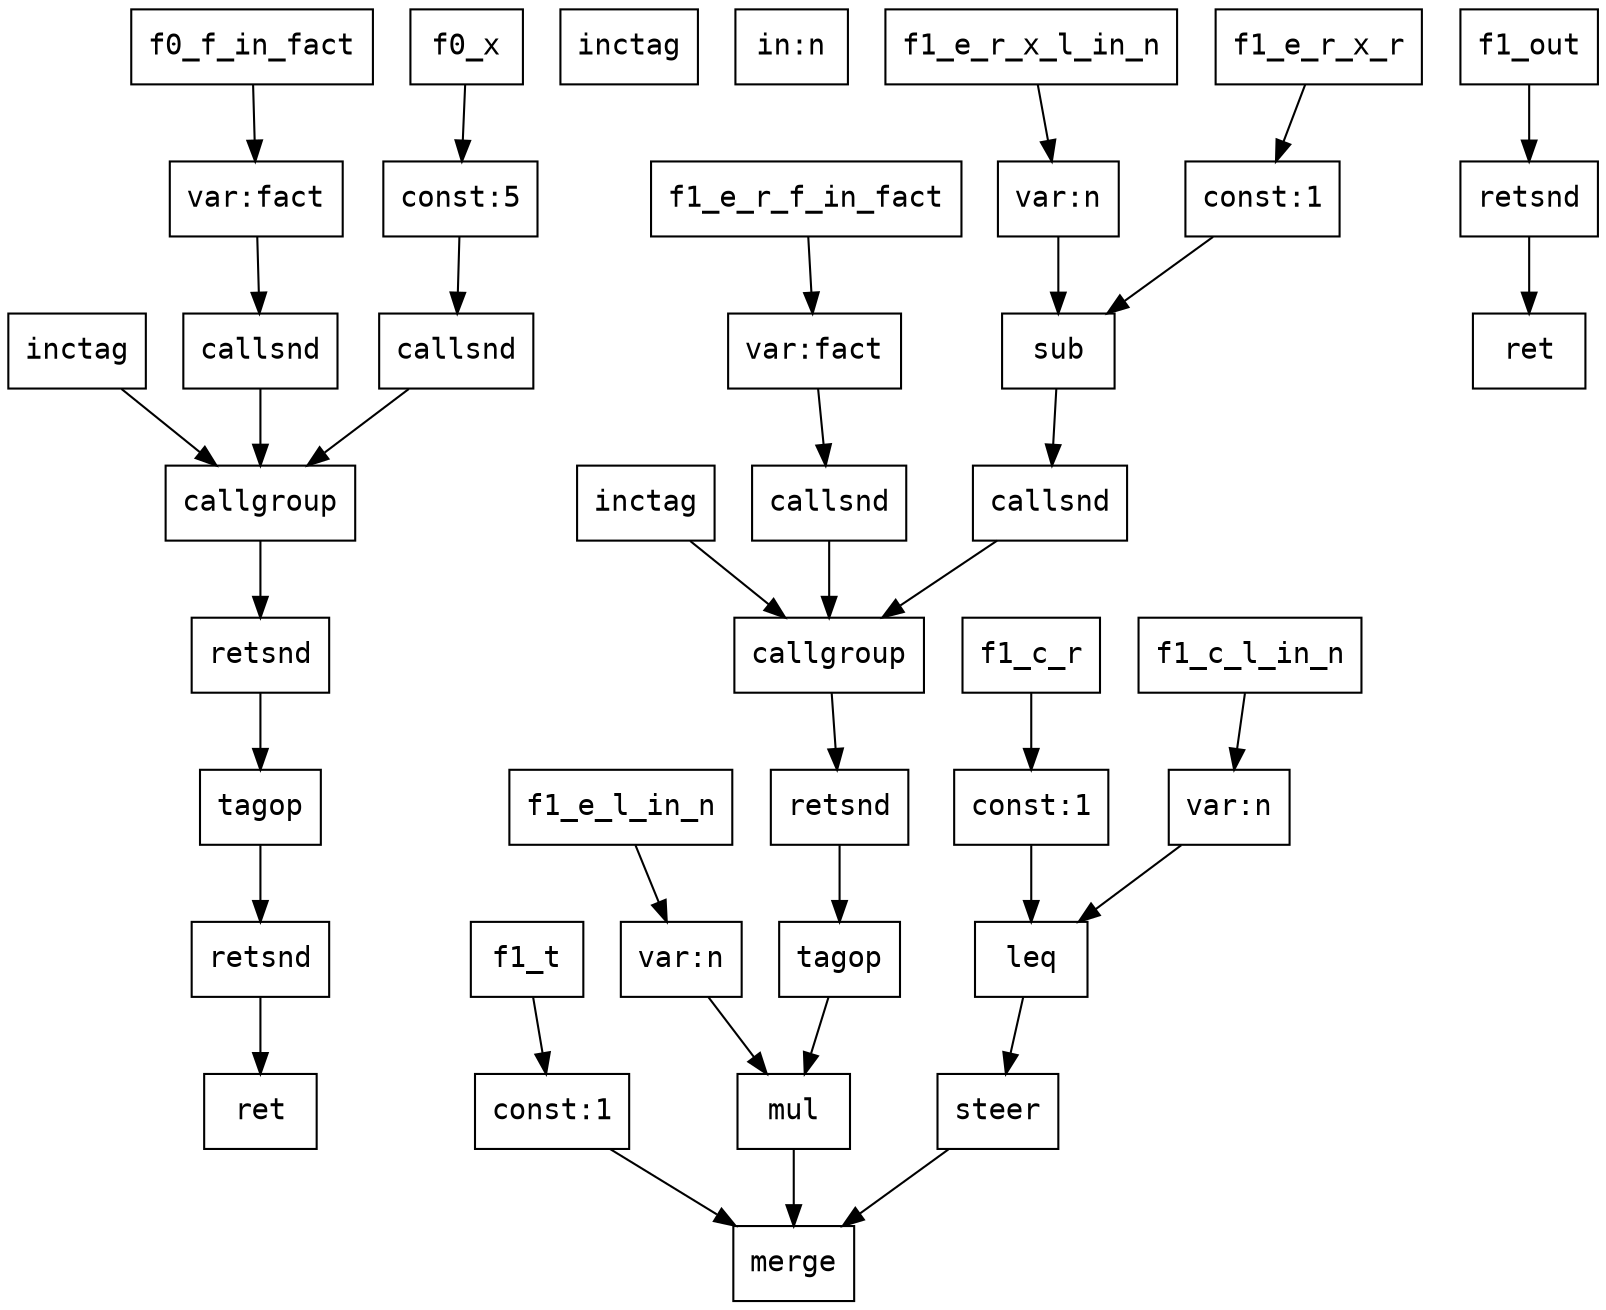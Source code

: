 digraph Dataflow {
  node [shape=record, fontname="Courier"];
  f0_inctag [label="inctag"];
  f0_inctag [label="inctag"];
  f0_f_out [label="var:fact"];
  f0_f_in_fact -> f0_f_out;
  f0_x_out [label="const:5"];
  f0_x -> f0_x_out;
  f0_cg [label="callgroup"];
  f0_inctag -> f0_cg;
  f0_cg_snd1 [label="callsnd"];
  f0_f_out -> f0_cg_snd1;
  f0_cg_snd1 -> f0_cg;
  f0_cg_snd2 [label="callsnd"];
  f0_x_out -> f0_cg_snd2;
  f0_cg_snd2 -> f0_cg;
  f0_cg_retsnd [label="retsnd"];
  f0_cg -> f0_cg_retsnd;
  f0_out [label="tagop"];
  f0_cg_retsnd -> f0_out;
  f0_retsnd [label="retsnd"];
  f0_out -> f0_retsnd;
  f0_ret [label="ret"];
  f0_retsnd -> f0_ret;
  f1_inctag [label="inctag"];
  f1_in_n [label="in:n"];
  f1_c_l_out [label="var:n"];
  f1_c_l_in_n -> f1_c_l_out;
  f1_c_r_out [label="const:1"];
  f1_c_r -> f1_c_r_out;
  f1_c_out [label="leq"];
  f1_c_l_out -> f1_c_out;
  f1_c_r_out -> f1_c_out;
  f1_steer [label="steer"];
  f1_c_out -> f1_steer;
  f1_t_out [label="const:1"];
  f1_t -> f1_t_out;
  f1_t_out -> f1_merge;
  f1_e_l_out [label="var:n"];
  f1_e_l_in_n -> f1_e_l_out;
  f1_e_r_inctag [label="inctag"];
  f1_e_r_f_out [label="var:fact"];
  f1_e_r_f_in_fact -> f1_e_r_f_out;
  f1_e_r_x_l_out [label="var:n"];
  f1_e_r_x_l_in_n -> f1_e_r_x_l_out;
  f1_e_r_x_r_out [label="const:1"];
  f1_e_r_x_r -> f1_e_r_x_r_out;
  f1_e_r_x_out [label="sub"];
  f1_e_r_x_l_out -> f1_e_r_x_out;
  f1_e_r_x_r_out -> f1_e_r_x_out;
  f1_e_r_cg [label="callgroup"];
  f1_e_r_inctag -> f1_e_r_cg;
  f1_e_r_cg_snd1 [label="callsnd"];
  f1_e_r_f_out -> f1_e_r_cg_snd1;
  f1_e_r_cg_snd1 -> f1_e_r_cg;
  f1_e_r_cg_snd2 [label="callsnd"];
  f1_e_r_x_out -> f1_e_r_cg_snd2;
  f1_e_r_cg_snd2 -> f1_e_r_cg;
  f1_e_r_cg_retsnd [label="retsnd"];
  f1_e_r_cg -> f1_e_r_cg_retsnd;
  f1_e_r_out [label="tagop"];
  f1_e_r_cg_retsnd -> f1_e_r_out;
  f1_e_out [label="mul"];
  f1_e_l_out -> f1_e_out;
  f1_e_r_out -> f1_e_out;
  f1_e_out -> f1_merge;
  f1_merge [label="merge"];
  f1_steer -> f1_merge;
  f1_retsnd [label="retsnd"];
  f1_out -> f1_retsnd;
  f1_ret [label="ret"];
  f1_retsnd -> f1_ret;
}
